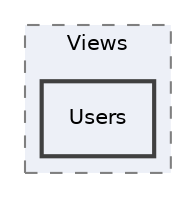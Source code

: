 digraph "obj/Debug/net5.0/Razor/Views/Users"
{
 // LATEX_PDF_SIZE
  edge [fontname="Helvetica",fontsize="10",labelfontname="Helvetica",labelfontsize="10"];
  node [fontname="Helvetica",fontsize="10",shape=record];
  compound=true
  subgraph clusterdir_353ed0f21ce43f3df67b554e39a9b9f1 {
    graph [ bgcolor="#edf0f7", pencolor="grey50", style="filled,dashed,", label="Views", fontname="Helvetica", fontsize="10", URL="dir_353ed0f21ce43f3df67b554e39a9b9f1.html"]
  dir_32e39d4079c572580813d30ee29d72d8 [shape=box, label="Users", style="filled,bold,", fillcolor="#edf0f7", color="grey25", URL="dir_32e39d4079c572580813d30ee29d72d8.html"];
  }
}
